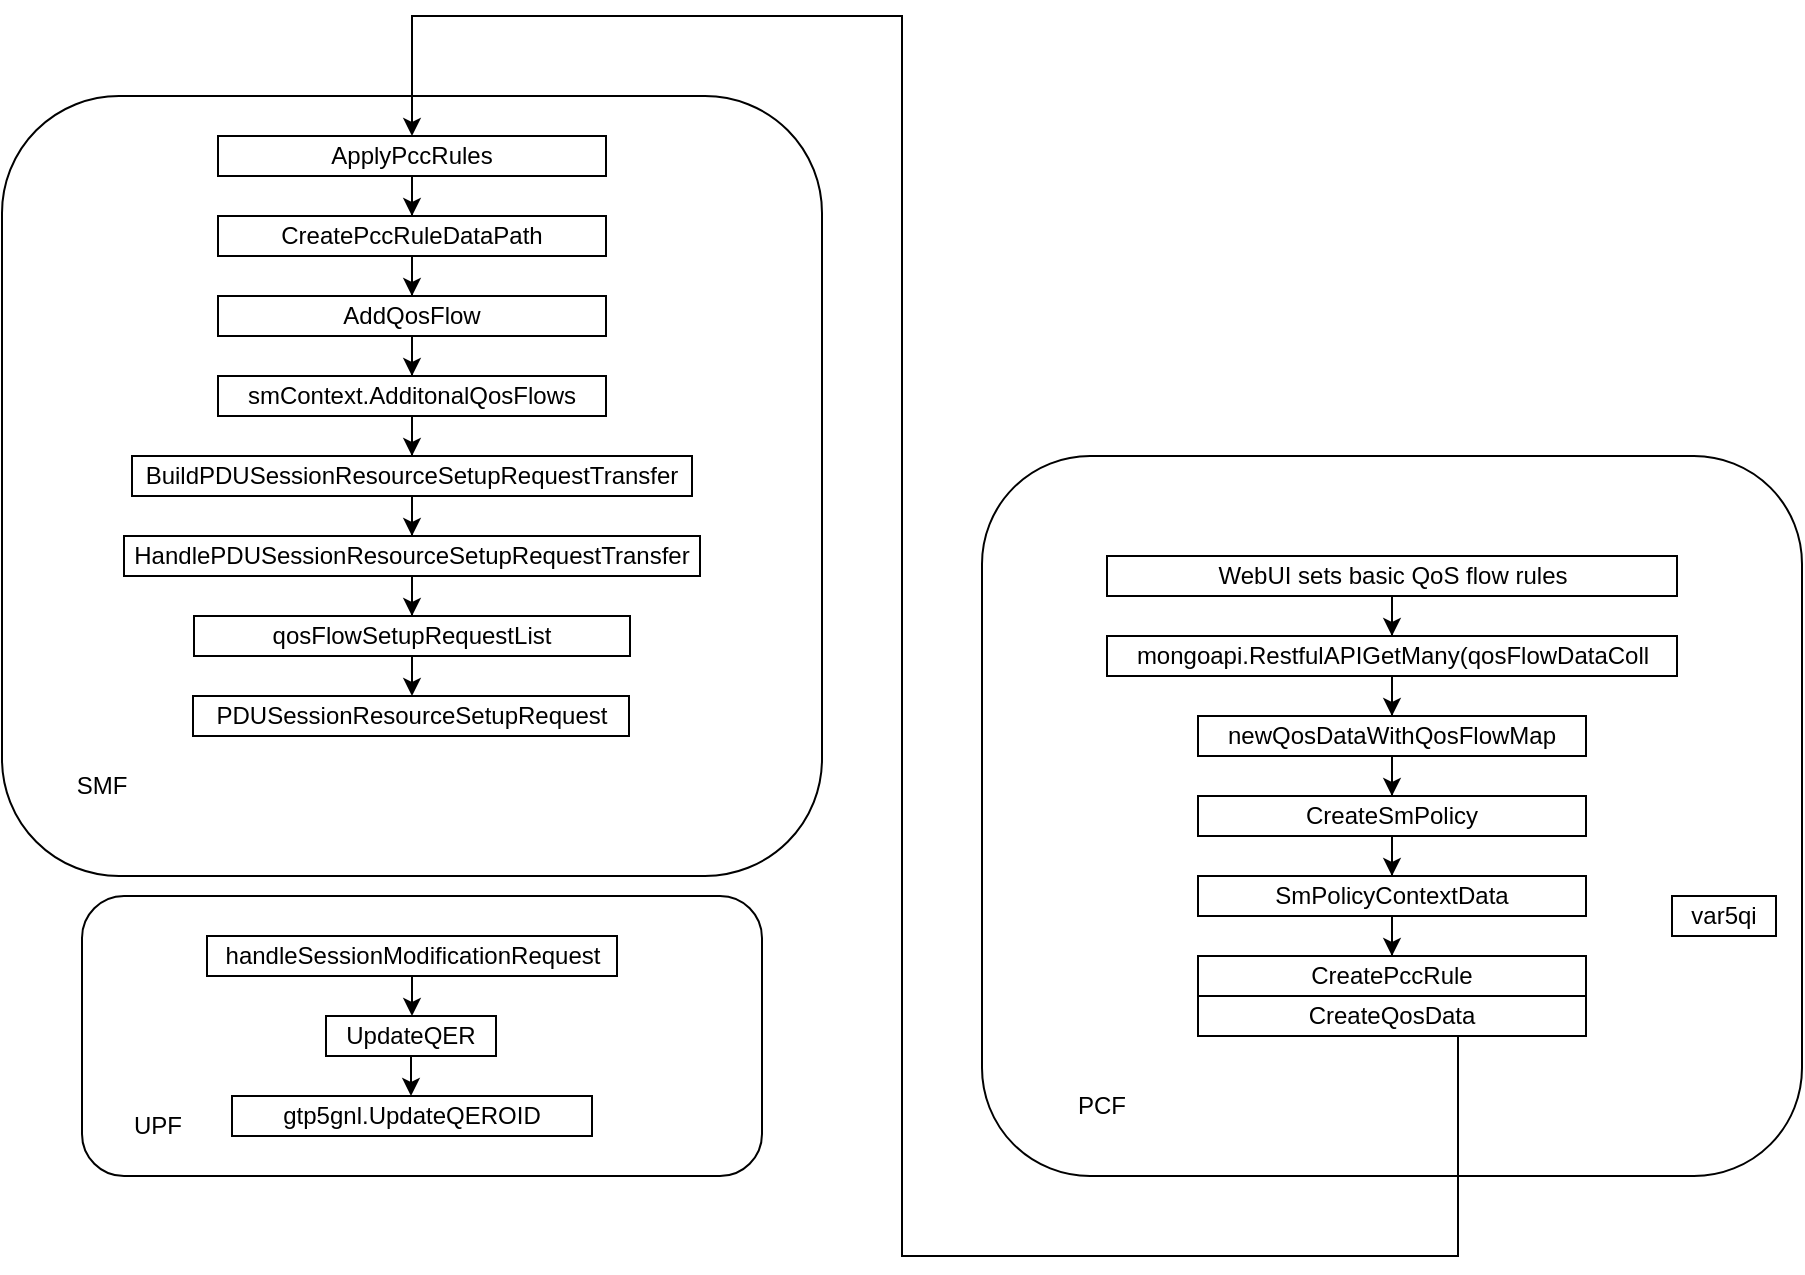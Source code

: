 <mxfile version="22.0.3" type="device">
  <diagram name="Page-1" id="q6astDx8chDe6j12YdkP">
    <mxGraphModel dx="1418" dy="867" grid="1" gridSize="10" guides="1" tooltips="1" connect="1" arrows="1" fold="1" page="1" pageScale="1" pageWidth="1169" pageHeight="827" math="0" shadow="0">
      <root>
        <mxCell id="0" />
        <mxCell id="1" parent="0" />
        <mxCell id="t39TX1JMG1-q7uR_WKyS-19" value="" style="rounded=1;whiteSpace=wrap;html=1;" parent="1" vertex="1">
          <mxGeometry x="520" y="370" width="410" height="360" as="geometry" />
        </mxCell>
        <mxCell id="spEZ-yuQdmFLW-aCRU_l-16" value="" style="rounded=1;whiteSpace=wrap;html=1;" parent="1" vertex="1">
          <mxGeometry x="30" y="190" width="410" height="390" as="geometry" />
        </mxCell>
        <mxCell id="spEZ-yuQdmFLW-aCRU_l-9" value="" style="rounded=1;whiteSpace=wrap;html=1;" parent="1" vertex="1">
          <mxGeometry x="70" y="590" width="340" height="140" as="geometry" />
        </mxCell>
        <mxCell id="spEZ-yuQdmFLW-aCRU_l-1" value="gtp5gnl.UpdateQEROID" style="rounded=0;whiteSpace=wrap;html=1;" parent="1" vertex="1">
          <mxGeometry x="145" y="690" width="180" height="20" as="geometry" />
        </mxCell>
        <mxCell id="spEZ-yuQdmFLW-aCRU_l-3" style="edgeStyle=orthogonalEdgeStyle;rounded=0;orthogonalLoop=1;jettySize=auto;html=1;entryX=0.5;entryY=0;entryDx=0;entryDy=0;" parent="1" source="spEZ-yuQdmFLW-aCRU_l-2" target="spEZ-yuQdmFLW-aCRU_l-1" edge="1">
          <mxGeometry relative="1" as="geometry" />
        </mxCell>
        <mxCell id="spEZ-yuQdmFLW-aCRU_l-2" value="UpdateQER" style="rounded=0;whiteSpace=wrap;html=1;" parent="1" vertex="1">
          <mxGeometry x="192" y="650" width="85" height="20" as="geometry" />
        </mxCell>
        <mxCell id="spEZ-yuQdmFLW-aCRU_l-15" style="edgeStyle=orthogonalEdgeStyle;rounded=0;orthogonalLoop=1;jettySize=auto;html=1;" parent="1" source="spEZ-yuQdmFLW-aCRU_l-5" target="spEZ-yuQdmFLW-aCRU_l-2" edge="1">
          <mxGeometry relative="1" as="geometry" />
        </mxCell>
        <mxCell id="spEZ-yuQdmFLW-aCRU_l-5" value="handleSessionModificationRequest" style="rounded=0;whiteSpace=wrap;html=1;" parent="1" vertex="1">
          <mxGeometry x="132.5" y="610" width="205" height="20" as="geometry" />
        </mxCell>
        <mxCell id="spEZ-yuQdmFLW-aCRU_l-8" value="UPF" style="text;html=1;strokeColor=none;fillColor=none;align=center;verticalAlign=middle;whiteSpace=wrap;rounded=0;" parent="1" vertex="1">
          <mxGeometry x="78" y="690" width="60" height="30" as="geometry" />
        </mxCell>
        <mxCell id="spEZ-yuQdmFLW-aCRU_l-17" value="SMF" style="text;html=1;strokeColor=none;fillColor=none;align=center;verticalAlign=middle;whiteSpace=wrap;rounded=0;" parent="1" vertex="1">
          <mxGeometry x="50" y="520" width="60" height="30" as="geometry" />
        </mxCell>
        <mxCell id="spEZ-yuQdmFLW-aCRU_l-19" value="PDUSessionResourceSetupRequest" style="rounded=0;whiteSpace=wrap;html=1;" parent="1" vertex="1">
          <mxGeometry x="125.5" y="490" width="218" height="20" as="geometry" />
        </mxCell>
        <mxCell id="MNTFU1EAryAOmtPrWfqp-3" style="edgeStyle=orthogonalEdgeStyle;rounded=0;orthogonalLoop=1;jettySize=auto;html=1;entryX=0.5;entryY=0;entryDx=0;entryDy=0;" edge="1" parent="1" source="t39TX1JMG1-q7uR_WKyS-1" target="spEZ-yuQdmFLW-aCRU_l-19">
          <mxGeometry relative="1" as="geometry" />
        </mxCell>
        <mxCell id="t39TX1JMG1-q7uR_WKyS-1" value="qosFlowSetupRequestList" style="rounded=0;whiteSpace=wrap;html=1;" parent="1" vertex="1">
          <mxGeometry x="126" y="450" width="218" height="20" as="geometry" />
        </mxCell>
        <mxCell id="t39TX1JMG1-q7uR_WKyS-8" value="" style="edgeStyle=orthogonalEdgeStyle;rounded=0;orthogonalLoop=1;jettySize=auto;html=1;" parent="1" source="t39TX1JMG1-q7uR_WKyS-2" target="t39TX1JMG1-q7uR_WKyS-7" edge="1">
          <mxGeometry relative="1" as="geometry" />
        </mxCell>
        <mxCell id="t39TX1JMG1-q7uR_WKyS-2" value="smContext.AdditonalQosFlows" style="rounded=0;whiteSpace=wrap;html=1;" parent="1" vertex="1">
          <mxGeometry x="138" y="330" width="194" height="20" as="geometry" />
        </mxCell>
        <mxCell id="t39TX1JMG1-q7uR_WKyS-6" value="" style="edgeStyle=orthogonalEdgeStyle;rounded=0;orthogonalLoop=1;jettySize=auto;html=1;" parent="1" source="t39TX1JMG1-q7uR_WKyS-4" target="t39TX1JMG1-q7uR_WKyS-1" edge="1">
          <mxGeometry relative="1" as="geometry" />
        </mxCell>
        <mxCell id="t39TX1JMG1-q7uR_WKyS-4" value="HandlePDUSessionResourceSetupRequestTransfer" style="rounded=0;whiteSpace=wrap;html=1;" parent="1" vertex="1">
          <mxGeometry x="91" y="410" width="288" height="20" as="geometry" />
        </mxCell>
        <mxCell id="t39TX1JMG1-q7uR_WKyS-9" value="" style="edgeStyle=orthogonalEdgeStyle;rounded=0;orthogonalLoop=1;jettySize=auto;html=1;" parent="1" source="t39TX1JMG1-q7uR_WKyS-7" target="t39TX1JMG1-q7uR_WKyS-4" edge="1">
          <mxGeometry relative="1" as="geometry" />
        </mxCell>
        <mxCell id="t39TX1JMG1-q7uR_WKyS-7" value="BuildPDUSessionResourceSetupRequestTransfer" style="rounded=0;whiteSpace=wrap;html=1;" parent="1" vertex="1">
          <mxGeometry x="95" y="370" width="280" height="20" as="geometry" />
        </mxCell>
        <mxCell id="t39TX1JMG1-q7uR_WKyS-12" style="edgeStyle=orthogonalEdgeStyle;rounded=0;orthogonalLoop=1;jettySize=auto;html=1;entryX=0.5;entryY=0;entryDx=0;entryDy=0;" parent="1" source="t39TX1JMG1-q7uR_WKyS-10" target="t39TX1JMG1-q7uR_WKyS-2" edge="1">
          <mxGeometry relative="1" as="geometry" />
        </mxCell>
        <mxCell id="t39TX1JMG1-q7uR_WKyS-10" value="AddQosFlow" style="rounded=0;whiteSpace=wrap;html=1;" parent="1" vertex="1">
          <mxGeometry x="138" y="290" width="194" height="20" as="geometry" />
        </mxCell>
        <mxCell id="t39TX1JMG1-q7uR_WKyS-14" style="edgeStyle=orthogonalEdgeStyle;rounded=0;orthogonalLoop=1;jettySize=auto;html=1;entryX=0.5;entryY=0;entryDx=0;entryDy=0;" parent="1" source="t39TX1JMG1-q7uR_WKyS-13" target="t39TX1JMG1-q7uR_WKyS-10" edge="1">
          <mxGeometry relative="1" as="geometry" />
        </mxCell>
        <mxCell id="t39TX1JMG1-q7uR_WKyS-13" value="CreatePccRuleDataPath" style="rounded=0;whiteSpace=wrap;html=1;" parent="1" vertex="1">
          <mxGeometry x="138" y="250" width="194" height="20" as="geometry" />
        </mxCell>
        <mxCell id="t39TX1JMG1-q7uR_WKyS-16" style="edgeStyle=orthogonalEdgeStyle;rounded=0;orthogonalLoop=1;jettySize=auto;html=1;entryX=0.5;entryY=0;entryDx=0;entryDy=0;" parent="1" source="t39TX1JMG1-q7uR_WKyS-15" target="t39TX1JMG1-q7uR_WKyS-13" edge="1">
          <mxGeometry relative="1" as="geometry" />
        </mxCell>
        <mxCell id="t39TX1JMG1-q7uR_WKyS-15" value="ApplyPccRules" style="rounded=0;whiteSpace=wrap;html=1;" parent="1" vertex="1">
          <mxGeometry x="138" y="210" width="194" height="20" as="geometry" />
        </mxCell>
        <mxCell id="t39TX1JMG1-q7uR_WKyS-17" value="CreatePccRule" style="rounded=0;whiteSpace=wrap;html=1;" parent="1" vertex="1">
          <mxGeometry x="628" y="620" width="194" height="20" as="geometry" />
        </mxCell>
        <mxCell id="t39TX1JMG1-q7uR_WKyS-31" style="edgeStyle=orthogonalEdgeStyle;rounded=0;orthogonalLoop=1;jettySize=auto;html=1;entryX=0.5;entryY=0;entryDx=0;entryDy=0;" parent="1" source="t39TX1JMG1-q7uR_WKyS-18" target="t39TX1JMG1-q7uR_WKyS-29" edge="1">
          <mxGeometry relative="1" as="geometry" />
        </mxCell>
        <mxCell id="t39TX1JMG1-q7uR_WKyS-18" value="CreateSmPolicy" style="rounded=0;whiteSpace=wrap;html=1;" parent="1" vertex="1">
          <mxGeometry x="628" y="540" width="194" height="20" as="geometry" />
        </mxCell>
        <mxCell id="t39TX1JMG1-q7uR_WKyS-20" value="PCF" style="text;html=1;strokeColor=none;fillColor=none;align=center;verticalAlign=middle;whiteSpace=wrap;rounded=0;" parent="1" vertex="1">
          <mxGeometry x="550" y="680" width="60" height="30" as="geometry" />
        </mxCell>
        <mxCell id="t39TX1JMG1-q7uR_WKyS-27" style="edgeStyle=orthogonalEdgeStyle;rounded=0;orthogonalLoop=1;jettySize=auto;html=1;" parent="1" source="t39TX1JMG1-q7uR_WKyS-23" target="t39TX1JMG1-q7uR_WKyS-15" edge="1">
          <mxGeometry relative="1" as="geometry">
            <Array as="points">
              <mxPoint x="758" y="770" />
              <mxPoint x="480" y="770" />
              <mxPoint x="480" y="150" />
              <mxPoint x="235" y="150" />
            </Array>
          </mxGeometry>
        </mxCell>
        <mxCell id="t39TX1JMG1-q7uR_WKyS-23" value="CreateQosData" style="rounded=0;whiteSpace=wrap;html=1;" parent="1" vertex="1">
          <mxGeometry x="628" y="640" width="194" height="20" as="geometry" />
        </mxCell>
        <mxCell id="t39TX1JMG1-q7uR_WKyS-24" value="var5qi" style="rounded=0;whiteSpace=wrap;html=1;" parent="1" vertex="1">
          <mxGeometry x="865" y="590" width="52" height="20" as="geometry" />
        </mxCell>
        <mxCell id="t39TX1JMG1-q7uR_WKyS-30" style="edgeStyle=orthogonalEdgeStyle;rounded=0;orthogonalLoop=1;jettySize=auto;html=1;entryX=0.5;entryY=0;entryDx=0;entryDy=0;" parent="1" source="t39TX1JMG1-q7uR_WKyS-29" target="t39TX1JMG1-q7uR_WKyS-17" edge="1">
          <mxGeometry relative="1" as="geometry" />
        </mxCell>
        <mxCell id="t39TX1JMG1-q7uR_WKyS-29" value="SmPolicyContextData" style="rounded=0;whiteSpace=wrap;html=1;" parent="1" vertex="1">
          <mxGeometry x="628" y="580" width="194" height="20" as="geometry" />
        </mxCell>
        <mxCell id="t39TX1JMG1-q7uR_WKyS-35" style="edgeStyle=orthogonalEdgeStyle;rounded=0;orthogonalLoop=1;jettySize=auto;html=1;" parent="1" source="t39TX1JMG1-q7uR_WKyS-32" target="t39TX1JMG1-q7uR_WKyS-18" edge="1">
          <mxGeometry relative="1" as="geometry" />
        </mxCell>
        <mxCell id="t39TX1JMG1-q7uR_WKyS-32" value="newQosDataWithQosFlowMap" style="rounded=0;whiteSpace=wrap;html=1;" parent="1" vertex="1">
          <mxGeometry x="628" y="500" width="194" height="20" as="geometry" />
        </mxCell>
        <mxCell id="t39TX1JMG1-q7uR_WKyS-34" style="edgeStyle=orthogonalEdgeStyle;rounded=0;orthogonalLoop=1;jettySize=auto;html=1;entryX=0.5;entryY=0;entryDx=0;entryDy=0;" parent="1" source="t39TX1JMG1-q7uR_WKyS-33" target="t39TX1JMG1-q7uR_WKyS-32" edge="1">
          <mxGeometry relative="1" as="geometry" />
        </mxCell>
        <mxCell id="t39TX1JMG1-q7uR_WKyS-33" value="mongoapi.RestfulAPIGetMany(qosFlowDataColl" style="rounded=0;whiteSpace=wrap;html=1;" parent="1" vertex="1">
          <mxGeometry x="582.5" y="460" width="285" height="20" as="geometry" />
        </mxCell>
        <mxCell id="MNTFU1EAryAOmtPrWfqp-2" style="edgeStyle=orthogonalEdgeStyle;rounded=0;orthogonalLoop=1;jettySize=auto;html=1;entryX=0.5;entryY=0;entryDx=0;entryDy=0;" edge="1" parent="1" source="MNTFU1EAryAOmtPrWfqp-1" target="t39TX1JMG1-q7uR_WKyS-33">
          <mxGeometry relative="1" as="geometry" />
        </mxCell>
        <mxCell id="MNTFU1EAryAOmtPrWfqp-1" value="WebUI sets basic QoS flow rules" style="rounded=0;whiteSpace=wrap;html=1;" vertex="1" parent="1">
          <mxGeometry x="582.5" y="420" width="285" height="20" as="geometry" />
        </mxCell>
      </root>
    </mxGraphModel>
  </diagram>
</mxfile>
